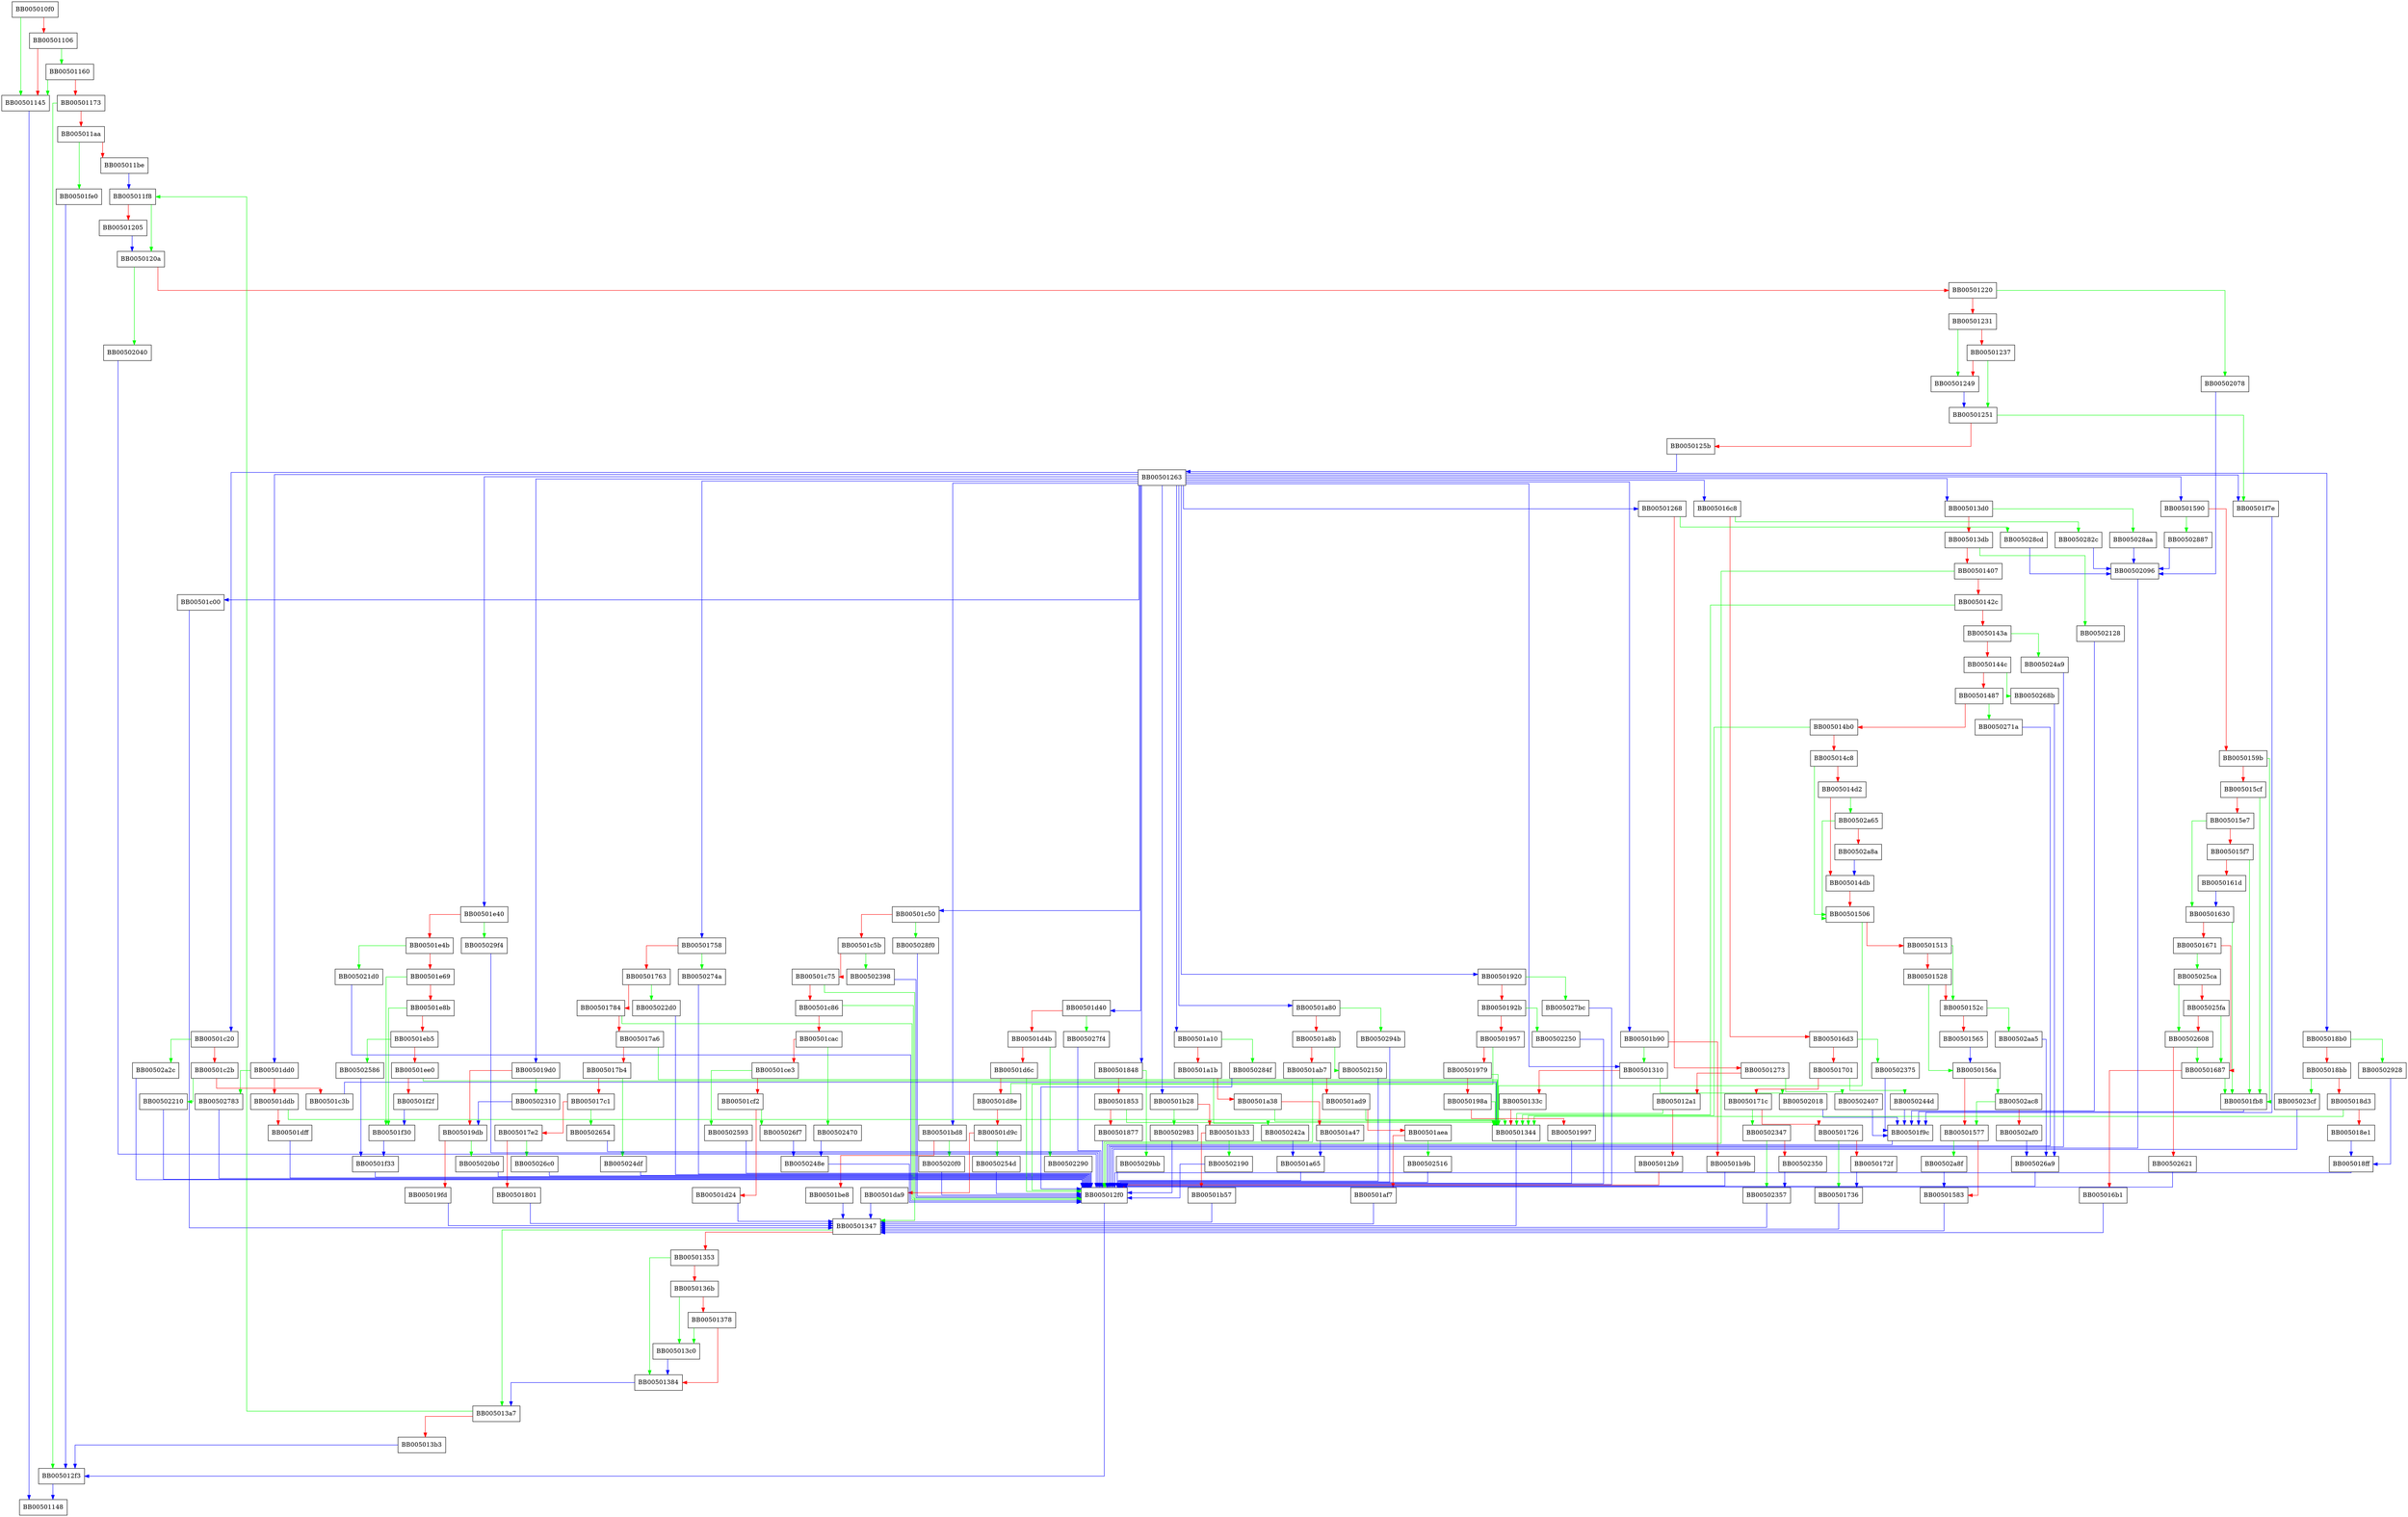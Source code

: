 digraph ossl_quic_handle_frames {
  node [shape="box"];
  graph [splines=ortho];
  BB005010f0 -> BB00501145 [color="green"];
  BB005010f0 -> BB00501106 [color="red"];
  BB00501106 -> BB00501160 [color="green"];
  BB00501106 -> BB00501145 [color="red"];
  BB00501145 -> BB00501148 [color="blue"];
  BB00501160 -> BB00501145 [color="green"];
  BB00501160 -> BB00501173 [color="red"];
  BB00501173 -> BB005012f3 [color="green"];
  BB00501173 -> BB005011aa [color="red"];
  BB005011aa -> BB00501fe0 [color="green"];
  BB005011aa -> BB005011be [color="red"];
  BB005011be -> BB005011f8 [color="blue"];
  BB005011f8 -> BB0050120a [color="green"];
  BB005011f8 -> BB00501205 [color="red"];
  BB00501205 -> BB0050120a [color="blue"];
  BB0050120a -> BB00502040 [color="green"];
  BB0050120a -> BB00501220 [color="red"];
  BB00501220 -> BB00502078 [color="green"];
  BB00501220 -> BB00501231 [color="red"];
  BB00501231 -> BB00501249 [color="green"];
  BB00501231 -> BB00501237 [color="red"];
  BB00501237 -> BB00501251 [color="green"];
  BB00501237 -> BB00501249 [color="red"];
  BB00501249 -> BB00501251 [color="blue"];
  BB00501251 -> BB00501f7e [color="green"];
  BB00501251 -> BB0050125b [color="red"];
  BB0050125b -> BB00501263 [color="blue"];
  BB00501263 -> BB00501c00 [color="blue"];
  BB00501263 -> BB00501bd8 [color="blue"];
  BB00501263 -> BB00501590 [color="blue"];
  BB00501263 -> BB00501758 [color="blue"];
  BB00501263 -> BB00501d40 [color="blue"];
  BB00501263 -> BB00501c50 [color="blue"];
  BB00501263 -> BB00501a10 [color="blue"];
  BB00501263 -> BB005013d0 [color="blue"];
  BB00501263 -> BB00501b28 [color="blue"];
  BB00501263 -> BB00501a80 [color="blue"];
  BB00501263 -> BB005016c8 [color="blue"];
  BB00501263 -> BB00501848 [color="blue"];
  BB00501263 -> BB00501920 [color="blue"];
  BB00501263 -> BB00501268 [color="blue"];
  BB00501263 -> BB005019d0 [color="blue"];
  BB00501263 -> BB005018b0 [color="blue"];
  BB00501263 -> BB00501e40 [color="blue"];
  BB00501263 -> BB00501dd0 [color="blue"];
  BB00501263 -> BB00501310 [color="blue"];
  BB00501263 -> BB00501b90 [color="blue"];
  BB00501263 -> BB00501c20 [color="blue"];
  BB00501263 -> BB00501f7e [color="blue"];
  BB00501268 -> BB005028cd [color="green"];
  BB00501268 -> BB00501273 [color="red"];
  BB00501273 -> BB00502407 [color="green"];
  BB00501273 -> BB005012a1 [color="red"];
  BB005012a1 -> BB00501344 [color="green"];
  BB005012a1 -> BB005012b9 [color="red"];
  BB005012b9 -> BB005012f0 [color="red"];
  BB005012f0 -> BB005012f3 [color="blue"];
  BB005012f3 -> BB00501148 [color="blue"];
  BB00501310 -> BB00502018 [color="green"];
  BB00501310 -> BB0050133c [color="red"];
  BB0050133c -> BB00501344 [color="red"];
  BB00501344 -> BB00501347 [color="blue"];
  BB00501347 -> BB005013a7 [color="green"];
  BB00501347 -> BB00501353 [color="red"];
  BB00501353 -> BB00501384 [color="green"];
  BB00501353 -> BB0050136b [color="red"];
  BB0050136b -> BB005013c0 [color="green"];
  BB0050136b -> BB00501378 [color="red"];
  BB00501378 -> BB005013c0 [color="green"];
  BB00501378 -> BB00501384 [color="red"];
  BB00501384 -> BB005013a7 [color="blue"];
  BB005013a7 -> BB005011f8 [color="green"];
  BB005013a7 -> BB005013b3 [color="red"];
  BB005013b3 -> BB005012f3 [color="blue"];
  BB005013c0 -> BB00501384 [color="blue"];
  BB005013d0 -> BB005028aa [color="green"];
  BB005013d0 -> BB005013db [color="red"];
  BB005013db -> BB00502128 [color="green"];
  BB005013db -> BB00501407 [color="red"];
  BB00501407 -> BB005012f0 [color="green"];
  BB00501407 -> BB0050142c [color="red"];
  BB0050142c -> BB00501344 [color="green"];
  BB0050142c -> BB0050143a [color="red"];
  BB0050143a -> BB005024a9 [color="green"];
  BB0050143a -> BB0050144c [color="red"];
  BB0050144c -> BB0050268b [color="green"];
  BB0050144c -> BB00501487 [color="red"];
  BB00501487 -> BB0050271a [color="green"];
  BB00501487 -> BB005014b0 [color="red"];
  BB005014b0 -> BB00501344 [color="green"];
  BB005014b0 -> BB005014c8 [color="red"];
  BB005014c8 -> BB00501506 [color="green"];
  BB005014c8 -> BB005014d2 [color="red"];
  BB005014d2 -> BB00502a65 [color="green"];
  BB005014d2 -> BB005014db [color="red"];
  BB005014db -> BB00501506 [color="red"];
  BB00501506 -> BB00501344 [color="green"];
  BB00501506 -> BB00501513 [color="red"];
  BB00501513 -> BB0050152c [color="green"];
  BB00501513 -> BB00501528 [color="red"];
  BB00501528 -> BB0050156a [color="green"];
  BB00501528 -> BB0050152c [color="red"];
  BB0050152c -> BB00502aa5 [color="green"];
  BB0050152c -> BB00501565 [color="red"];
  BB00501565 -> BB0050156a [color="blue"];
  BB0050156a -> BB00502ac8 [color="green"];
  BB0050156a -> BB00501577 [color="red"];
  BB00501577 -> BB00502a8f [color="green"];
  BB00501577 -> BB00501583 [color="red"];
  BB00501583 -> BB00501347 [color="blue"];
  BB00501590 -> BB00502887 [color="green"];
  BB00501590 -> BB0050159b [color="red"];
  BB0050159b -> BB00501fb8 [color="green"];
  BB0050159b -> BB005015cf [color="red"];
  BB005015cf -> BB00501fb8 [color="green"];
  BB005015cf -> BB005015e7 [color="red"];
  BB005015e7 -> BB00501630 [color="green"];
  BB005015e7 -> BB005015f7 [color="red"];
  BB005015f7 -> BB00501fb8 [color="green"];
  BB005015f7 -> BB0050161d [color="red"];
  BB0050161d -> BB00501630 [color="blue"];
  BB00501630 -> BB00501fb8 [color="green"];
  BB00501630 -> BB00501671 [color="red"];
  BB00501671 -> BB005025ca [color="green"];
  BB00501671 -> BB00501687 [color="red"];
  BB00501687 -> BB00501fb8 [color="green"];
  BB00501687 -> BB005016b1 [color="red"];
  BB005016b1 -> BB00501347 [color="blue"];
  BB005016c8 -> BB0050282c [color="green"];
  BB005016c8 -> BB005016d3 [color="red"];
  BB005016d3 -> BB00502375 [color="green"];
  BB005016d3 -> BB00501701 [color="red"];
  BB00501701 -> BB0050244d [color="green"];
  BB00501701 -> BB0050171c [color="red"];
  BB0050171c -> BB00502347 [color="green"];
  BB0050171c -> BB00501726 [color="red"];
  BB00501726 -> BB00501736 [color="green"];
  BB00501726 -> BB0050172f [color="red"];
  BB0050172f -> BB00501736 [color="blue"];
  BB00501736 -> BB00501347 [color="blue"];
  BB00501758 -> BB0050274a [color="green"];
  BB00501758 -> BB00501763 [color="red"];
  BB00501763 -> BB005022d0 [color="green"];
  BB00501763 -> BB00501784 [color="red"];
  BB00501784 -> BB005012f0 [color="green"];
  BB00501784 -> BB005017a6 [color="red"];
  BB005017a6 -> BB00501344 [color="green"];
  BB005017a6 -> BB005017b4 [color="red"];
  BB005017b4 -> BB005024df [color="green"];
  BB005017b4 -> BB005017c1 [color="red"];
  BB005017c1 -> BB00502654 [color="green"];
  BB005017c1 -> BB005017e2 [color="red"];
  BB005017e2 -> BB005026c0 [color="green"];
  BB005017e2 -> BB00501801 [color="red"];
  BB00501801 -> BB00501347 [color="blue"];
  BB00501848 -> BB005029bb [color="green"];
  BB00501848 -> BB00501853 [color="red"];
  BB00501853 -> BB00501344 [color="green"];
  BB00501853 -> BB00501877 [color="red"];
  BB00501877 -> BB005012f0 [color="blue"];
  BB005018b0 -> BB00502928 [color="green"];
  BB005018b0 -> BB005018bb [color="red"];
  BB005018bb -> BB005023cf [color="green"];
  BB005018bb -> BB005018d3 [color="red"];
  BB005018d3 -> BB00501344 [color="green"];
  BB005018d3 -> BB005018e1 [color="red"];
  BB005018e1 -> BB005018ff [color="blue"];
  BB005018ff -> BB005012f0 [color="blue"];
  BB00501920 -> BB005027bc [color="green"];
  BB00501920 -> BB0050192b [color="red"];
  BB0050192b -> BB00502250 [color="green"];
  BB0050192b -> BB00501957 [color="red"];
  BB00501957 -> BB005012f0 [color="green"];
  BB00501957 -> BB00501979 [color="red"];
  BB00501979 -> BB00501344 [color="green"];
  BB00501979 -> BB0050198a [color="red"];
  BB0050198a -> BB00501344 [color="green"];
  BB0050198a -> BB00501997 [color="red"];
  BB00501997 -> BB005012f0 [color="blue"];
  BB005019d0 -> BB00502310 [color="green"];
  BB005019d0 -> BB005019db [color="red"];
  BB005019db -> BB005020b0 [color="green"];
  BB005019db -> BB005019fd [color="red"];
  BB005019fd -> BB00501347 [color="blue"];
  BB00501a10 -> BB0050284f [color="green"];
  BB00501a10 -> BB00501a1b [color="red"];
  BB00501a1b -> BB0050242a [color="green"];
  BB00501a1b -> BB00501a38 [color="red"];
  BB00501a38 -> BB00501344 [color="green"];
  BB00501a38 -> BB00501a47 [color="red"];
  BB00501a47 -> BB00501a65 [color="blue"];
  BB00501a65 -> BB005012f0 [color="blue"];
  BB00501a80 -> BB0050294b [color="green"];
  BB00501a80 -> BB00501a8b [color="red"];
  BB00501a8b -> BB00502150 [color="green"];
  BB00501a8b -> BB00501ab7 [color="red"];
  BB00501ab7 -> BB005012f0 [color="green"];
  BB00501ab7 -> BB00501ad9 [color="red"];
  BB00501ad9 -> BB00501344 [color="green"];
  BB00501ad9 -> BB00501aea [color="red"];
  BB00501aea -> BB00502516 [color="green"];
  BB00501aea -> BB00501af7 [color="red"];
  BB00501af7 -> BB00501347 [color="blue"];
  BB00501b28 -> BB00502983 [color="green"];
  BB00501b28 -> BB00501b33 [color="red"];
  BB00501b33 -> BB00502190 [color="green"];
  BB00501b33 -> BB00501b57 [color="red"];
  BB00501b57 -> BB00501347 [color="blue"];
  BB00501b90 -> BB00501310 [color="green"];
  BB00501b90 -> BB00501b9b [color="red"];
  BB00501b9b -> BB005012f0 [color="blue"];
  BB00501bd8 -> BB005020f0 [color="green"];
  BB00501bd8 -> BB00501be8 [color="red"];
  BB00501be8 -> BB00501347 [color="blue"];
  BB00501c00 -> BB00501347 [color="blue"];
  BB00501c20 -> BB00502a2c [color="green"];
  BB00501c20 -> BB00501c2b [color="red"];
  BB00501c2b -> BB00502210 [color="green"];
  BB00501c2b -> BB00501c3b [color="red"];
  BB00501c3b -> BB00501344 [color="blue"];
  BB00501c50 -> BB005028f0 [color="green"];
  BB00501c50 -> BB00501c5b [color="red"];
  BB00501c5b -> BB00502398 [color="green"];
  BB00501c5b -> BB00501c75 [color="red"];
  BB00501c75 -> BB00501347 [color="green"];
  BB00501c75 -> BB00501c86 [color="red"];
  BB00501c86 -> BB005012f0 [color="green"];
  BB00501c86 -> BB00501cac [color="red"];
  BB00501cac -> BB00502470 [color="green"];
  BB00501cac -> BB00501ce3 [color="red"];
  BB00501ce3 -> BB00502593 [color="green"];
  BB00501ce3 -> BB00501cf2 [color="red"];
  BB00501cf2 -> BB005026f7 [color="green"];
  BB00501cf2 -> BB00501d24 [color="red"];
  BB00501d24 -> BB00501347 [color="blue"];
  BB00501d40 -> BB005027f4 [color="green"];
  BB00501d40 -> BB00501d4b [color="red"];
  BB00501d4b -> BB00502290 [color="green"];
  BB00501d4b -> BB00501d6c [color="red"];
  BB00501d6c -> BB005012f0 [color="green"];
  BB00501d6c -> BB00501d8e [color="red"];
  BB00501d8e -> BB00501344 [color="green"];
  BB00501d8e -> BB00501d9c [color="red"];
  BB00501d9c -> BB0050254d [color="green"];
  BB00501d9c -> BB00501da9 [color="red"];
  BB00501da9 -> BB00501347 [color="blue"];
  BB00501dd0 -> BB00502783 [color="green"];
  BB00501dd0 -> BB00501ddb [color="red"];
  BB00501ddb -> BB00501344 [color="green"];
  BB00501ddb -> BB00501dff [color="red"];
  BB00501dff -> BB005012f0 [color="blue"];
  BB00501e40 -> BB005029f4 [color="green"];
  BB00501e40 -> BB00501e4b [color="red"];
  BB00501e4b -> BB005021d0 [color="green"];
  BB00501e4b -> BB00501e69 [color="red"];
  BB00501e69 -> BB00501f30 [color="green"];
  BB00501e69 -> BB00501e8b [color="red"];
  BB00501e8b -> BB00501f30 [color="green"];
  BB00501e8b -> BB00501eb5 [color="red"];
  BB00501eb5 -> BB00502586 [color="green"];
  BB00501eb5 -> BB00501ee0 [color="red"];
  BB00501ee0 -> BB00501344 [color="green"];
  BB00501ee0 -> BB00501f2f [color="red"];
  BB00501f2f -> BB00501f30 [color="blue"];
  BB00501f30 -> BB00501f33 [color="blue"];
  BB00501f33 -> BB005012f0 [color="blue"];
  BB00501f7e -> BB00501f9c [color="blue"];
  BB00501f9c -> BB005012f0 [color="blue"];
  BB00501fb8 -> BB00501f9c [color="blue"];
  BB00501fe0 -> BB005012f3 [color="blue"];
  BB00502018 -> BB00501f9c [color="blue"];
  BB00502040 -> BB005012f0 [color="blue"];
  BB00502078 -> BB00502096 [color="blue"];
  BB00502096 -> BB005012f0 [color="blue"];
  BB005020b0 -> BB005012f0 [color="blue"];
  BB005020f0 -> BB005012f0 [color="blue"];
  BB00502128 -> BB00501f9c [color="blue"];
  BB00502150 -> BB005012f0 [color="blue"];
  BB00502190 -> BB005012f0 [color="blue"];
  BB005021d0 -> BB005012f0 [color="blue"];
  BB00502210 -> BB005012f0 [color="blue"];
  BB00502250 -> BB005012f0 [color="blue"];
  BB00502290 -> BB005012f0 [color="blue"];
  BB005022d0 -> BB005012f0 [color="blue"];
  BB00502310 -> BB005019db [color="blue"];
  BB00502347 -> BB00502357 [color="green"];
  BB00502347 -> BB00502350 [color="red"];
  BB00502350 -> BB00502357 [color="blue"];
  BB00502357 -> BB00501347 [color="blue"];
  BB00502375 -> BB00501f9c [color="blue"];
  BB00502398 -> BB005012f0 [color="blue"];
  BB005023cf -> BB005012f0 [color="blue"];
  BB00502407 -> BB00501f9c [color="blue"];
  BB0050242a -> BB00501a65 [color="blue"];
  BB0050244d -> BB00501f9c [color="blue"];
  BB00502470 -> BB0050248e [color="blue"];
  BB0050248e -> BB005012f0 [color="blue"];
  BB005024a9 -> BB005012f0 [color="blue"];
  BB005024df -> BB005012f0 [color="blue"];
  BB00502516 -> BB005012f0 [color="blue"];
  BB0050254d -> BB005012f0 [color="blue"];
  BB00502586 -> BB00501f33 [color="blue"];
  BB00502593 -> BB005012f0 [color="blue"];
  BB005025ca -> BB00502608 [color="green"];
  BB005025ca -> BB005025fa [color="red"];
  BB005025fa -> BB00501687 [color="green"];
  BB005025fa -> BB00502608 [color="red"];
  BB00502608 -> BB00501687 [color="green"];
  BB00502608 -> BB00502621 [color="red"];
  BB00502621 -> BB005012f0 [color="blue"];
  BB00502654 -> BB005012f0 [color="blue"];
  BB0050268b -> BB005026a9 [color="blue"];
  BB005026a9 -> BB005012f0 [color="blue"];
  BB005026c0 -> BB005012f0 [color="blue"];
  BB005026f7 -> BB0050248e [color="blue"];
  BB0050271a -> BB005012f0 [color="blue"];
  BB0050274a -> BB005012f0 [color="blue"];
  BB00502783 -> BB005012f0 [color="blue"];
  BB005027bc -> BB005012f0 [color="blue"];
  BB005027f4 -> BB005012f0 [color="blue"];
  BB0050282c -> BB00502096 [color="blue"];
  BB0050284f -> BB005012f0 [color="blue"];
  BB00502887 -> BB00502096 [color="blue"];
  BB005028aa -> BB00502096 [color="blue"];
  BB005028cd -> BB00502096 [color="blue"];
  BB005028f0 -> BB005012f0 [color="blue"];
  BB00502928 -> BB005018ff [color="blue"];
  BB0050294b -> BB005012f0 [color="blue"];
  BB00502983 -> BB005012f0 [color="blue"];
  BB005029bb -> BB005012f0 [color="blue"];
  BB005029f4 -> BB005012f0 [color="blue"];
  BB00502a2c -> BB005012f0 [color="blue"];
  BB00502a65 -> BB00501506 [color="green"];
  BB00502a65 -> BB00502a8a [color="red"];
  BB00502a8a -> BB005014db [color="blue"];
  BB00502a8f -> BB00501583 [color="blue"];
  BB00502aa5 -> BB005026a9 [color="blue"];
  BB00502ac8 -> BB00501577 [color="green"];
  BB00502ac8 -> BB00502af0 [color="red"];
  BB00502af0 -> BB005026a9 [color="blue"];
}